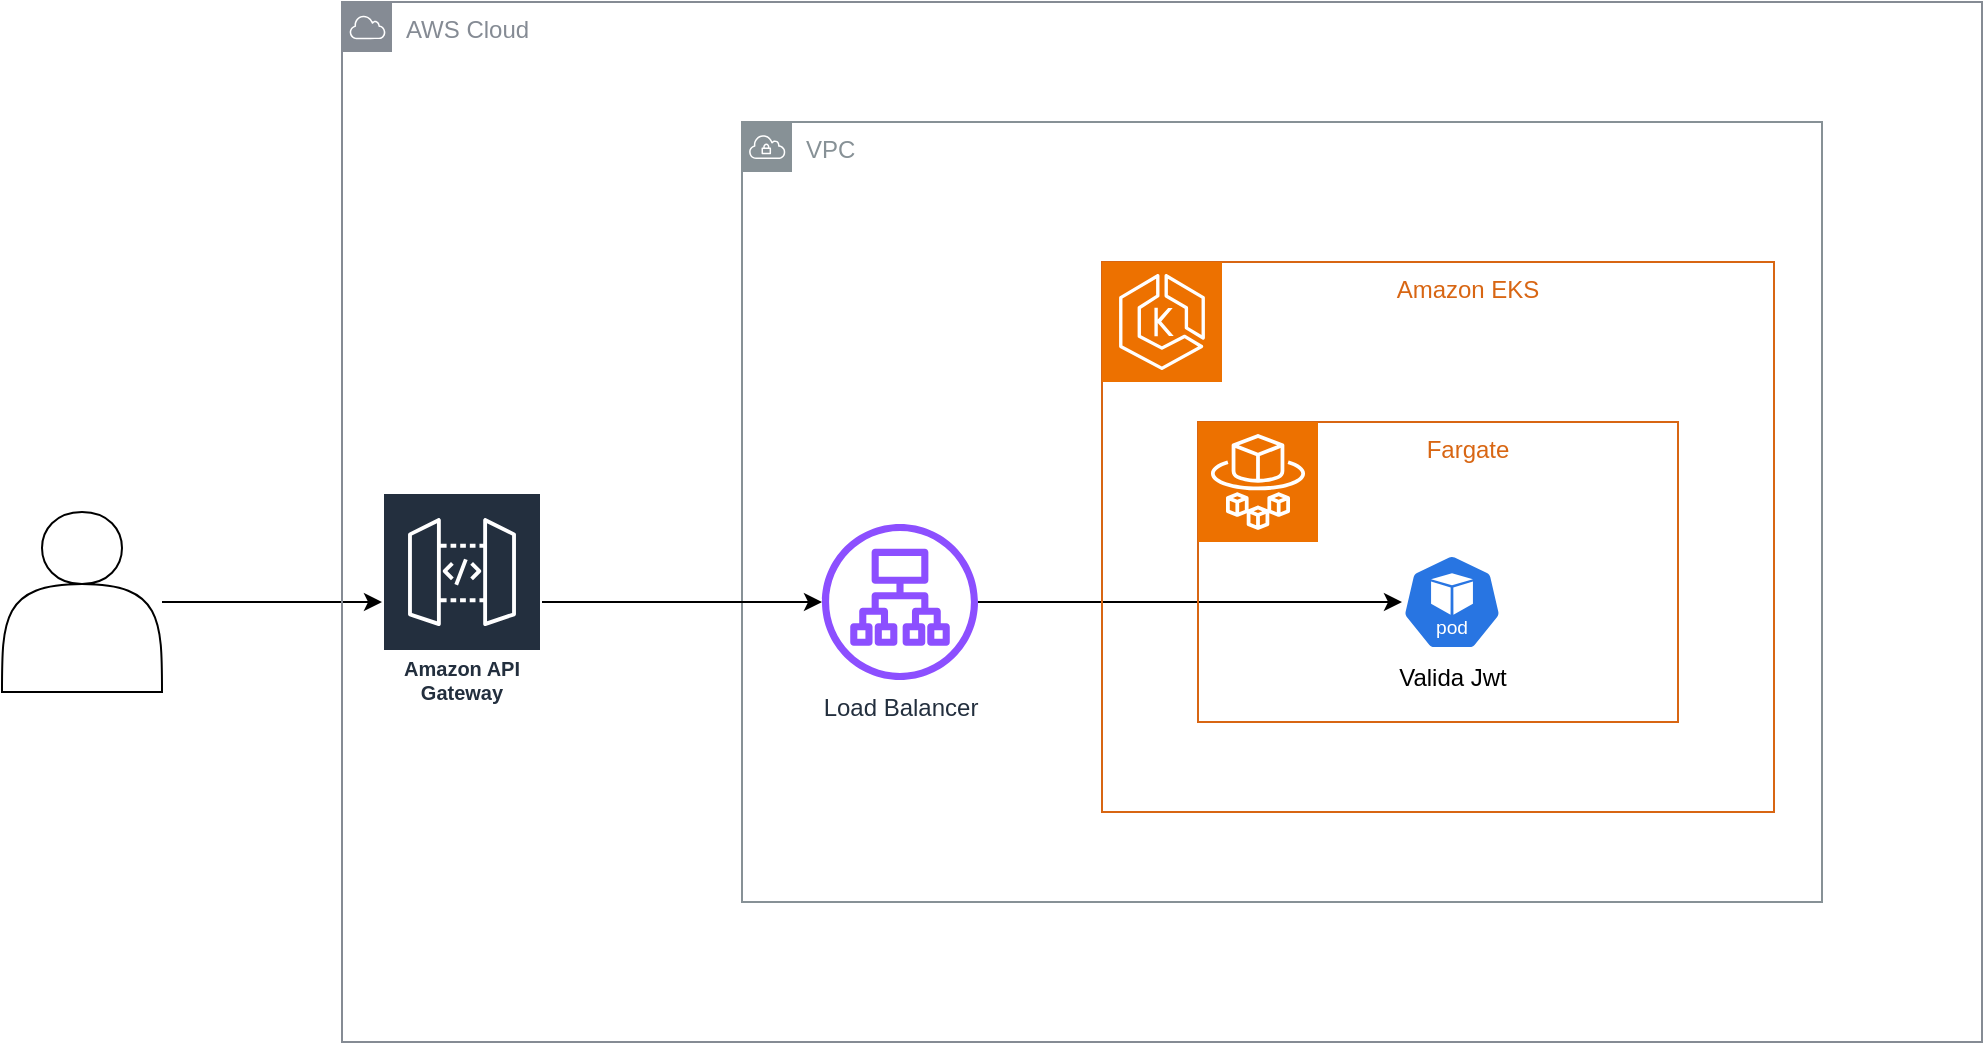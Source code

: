<mxfile version="24.7.16">
  <diagram name="Página-1" id="RGqowtpjtlv5ixk42vXm">
    <mxGraphModel dx="1257" dy="1789" grid="1" gridSize="10" guides="1" tooltips="1" connect="1" arrows="1" fold="1" page="1" pageScale="1" pageWidth="827" pageHeight="1169" math="0" shadow="0">
      <root>
        <mxCell id="0" />
        <mxCell id="1" parent="0" />
        <mxCell id="b5H7RUj6t-GKX7VVi5xL-20" value="VPC" style="sketch=0;outlineConnect=0;gradientColor=none;html=1;whiteSpace=wrap;fontSize=12;fontStyle=0;shape=mxgraph.aws4.group;grIcon=mxgraph.aws4.group_vpc;strokeColor=#879196;fillColor=none;verticalAlign=top;align=left;spacingLeft=30;fontColor=#879196;dashed=0;" vertex="1" parent="1">
          <mxGeometry x="430" y="-40" width="540" height="390" as="geometry" />
        </mxCell>
        <mxCell id="b5H7RUj6t-GKX7VVi5xL-17" style="edgeStyle=orthogonalEdgeStyle;rounded=0;orthogonalLoop=1;jettySize=auto;html=1;" edge="1" parent="1" source="nhMDvSta5a710F3bMiWs-1" target="b5H7RUj6t-GKX7VVi5xL-6">
          <mxGeometry relative="1" as="geometry">
            <mxPoint x="310" y="200" as="targetPoint" />
          </mxGeometry>
        </mxCell>
        <mxCell id="nhMDvSta5a710F3bMiWs-1" value="Amazon API Gateway" style="sketch=0;outlineConnect=0;fontColor=#232F3E;gradientColor=none;strokeColor=#ffffff;fillColor=#232F3E;dashed=0;verticalLabelPosition=middle;verticalAlign=bottom;align=center;html=1;whiteSpace=wrap;fontSize=10;fontStyle=1;spacing=3;shape=mxgraph.aws4.productIcon;prIcon=mxgraph.aws4.api_gateway;" parent="1" vertex="1">
          <mxGeometry x="250" y="145" width="80" height="110" as="geometry" />
        </mxCell>
        <mxCell id="b5H7RUj6t-GKX7VVi5xL-4" style="edgeStyle=orthogonalEdgeStyle;rounded=0;orthogonalLoop=1;jettySize=auto;html=1;" edge="1" parent="1" source="b5H7RUj6t-GKX7VVi5xL-1" target="nhMDvSta5a710F3bMiWs-1">
          <mxGeometry relative="1" as="geometry" />
        </mxCell>
        <mxCell id="b5H7RUj6t-GKX7VVi5xL-1" value="" style="shape=actor;whiteSpace=wrap;html=1;" vertex="1" parent="1">
          <mxGeometry x="60" y="155" width="80" height="90" as="geometry" />
        </mxCell>
        <mxCell id="b5H7RUj6t-GKX7VVi5xL-21" style="edgeStyle=orthogonalEdgeStyle;rounded=0;orthogonalLoop=1;jettySize=auto;html=1;" edge="1" parent="1" source="b5H7RUj6t-GKX7VVi5xL-6" target="b5H7RUj6t-GKX7VVi5xL-16">
          <mxGeometry relative="1" as="geometry" />
        </mxCell>
        <mxCell id="b5H7RUj6t-GKX7VVi5xL-6" value="Load Balancer" style="sketch=0;outlineConnect=0;fontColor=#232F3E;gradientColor=none;fillColor=#8C4FFF;strokeColor=none;dashed=0;verticalLabelPosition=bottom;verticalAlign=top;align=center;html=1;fontSize=12;fontStyle=0;aspect=fixed;pointerEvents=1;shape=mxgraph.aws4.application_load_balancer;" vertex="1" parent="1">
          <mxGeometry x="470" y="161" width="78" height="78" as="geometry" />
        </mxCell>
        <mxCell id="b5H7RUj6t-GKX7VVi5xL-13" value="Amazon EKS" style="points=[[0,0],[0.25,0],[0.5,0],[0.75,0],[1,0],[1,0.25],[1,0.5],[1,0.75],[1,1],[0.75,1],[0.5,1],[0.25,1],[0,1],[0,0.75],[0,0.5],[0,0.25]];outlineConnect=0;gradientColor=none;html=1;whiteSpace=wrap;fontSize=12;fontStyle=0;container=1;pointerEvents=0;collapsible=0;recursiveResize=0;shape=mxgraph.aws4.group;grIcon=mxgraph.aws4.group_ec2_instance_contents;strokeColor=#D86613;fillColor=none;verticalAlign=top;align=center;spacingLeft=30;fontColor=#D86613;dashed=0;" vertex="1" parent="1">
          <mxGeometry x="610" y="30" width="336" height="275" as="geometry" />
        </mxCell>
        <mxCell id="b5H7RUj6t-GKX7VVi5xL-12" value="" style="sketch=0;points=[[0,0,0],[0.25,0,0],[0.5,0,0],[0.75,0,0],[1,0,0],[0,1,0],[0.25,1,0],[0.5,1,0],[0.75,1,0],[1,1,0],[0,0.25,0],[0,0.5,0],[0,0.75,0],[1,0.25,0],[1,0.5,0],[1,0.75,0]];outlineConnect=0;fontColor=#232F3E;fillColor=#ED7100;strokeColor=#ffffff;dashed=0;verticalLabelPosition=bottom;verticalAlign=top;align=center;html=1;fontSize=12;fontStyle=0;aspect=fixed;shape=mxgraph.aws4.resourceIcon;resIcon=mxgraph.aws4.eks;" vertex="1" parent="b5H7RUj6t-GKX7VVi5xL-13">
          <mxGeometry width="60" height="60" as="geometry" />
        </mxCell>
        <mxCell id="b5H7RUj6t-GKX7VVi5xL-14" value="Fargate" style="points=[[0,0],[0.25,0],[0.5,0],[0.75,0],[1,0],[1,0.25],[1,0.5],[1,0.75],[1,1],[0.75,1],[0.5,1],[0.25,1],[0,1],[0,0.75],[0,0.5],[0,0.25]];outlineConnect=0;gradientColor=none;html=1;whiteSpace=wrap;fontSize=12;fontStyle=0;container=1;pointerEvents=0;collapsible=0;recursiveResize=0;shape=mxgraph.aws4.group;grIcon=mxgraph.aws4.group_ec2_instance_contents;strokeColor=#D86613;fillColor=none;verticalAlign=top;align=center;spacingLeft=30;fontColor=#D86613;dashed=0;" vertex="1" parent="b5H7RUj6t-GKX7VVi5xL-13">
          <mxGeometry x="48" y="80" width="240" height="150" as="geometry" />
        </mxCell>
        <mxCell id="b5H7RUj6t-GKX7VVi5xL-10" value="" style="sketch=0;points=[[0,0,0],[0.25,0,0],[0.5,0,0],[0.75,0,0],[1,0,0],[0,1,0],[0.25,1,0],[0.5,1,0],[0.75,1,0],[1,1,0],[0,0.25,0],[0,0.5,0],[0,0.75,0],[1,0.25,0],[1,0.5,0],[1,0.75,0]];outlineConnect=0;fontColor=#232F3E;fillColor=#ED7100;strokeColor=#ffffff;dashed=0;verticalLabelPosition=bottom;verticalAlign=top;align=center;html=1;fontSize=12;fontStyle=0;aspect=fixed;shape=mxgraph.aws4.resourceIcon;resIcon=mxgraph.aws4.fargate;" vertex="1" parent="b5H7RUj6t-GKX7VVi5xL-14">
          <mxGeometry width="60" height="60" as="geometry" />
        </mxCell>
        <mxCell id="b5H7RUj6t-GKX7VVi5xL-16" value="Valida Jwt" style="aspect=fixed;sketch=0;html=1;dashed=0;whitespace=wrap;verticalLabelPosition=bottom;verticalAlign=top;fillColor=#2875E2;strokeColor=#ffffff;points=[[0.005,0.63,0],[0.1,0.2,0],[0.9,0.2,0],[0.5,0,0],[0.995,0.63,0],[0.72,0.99,0],[0.5,1,0],[0.28,0.99,0]];shape=mxgraph.kubernetes.icon2;kubernetesLabel=1;prIcon=pod" vertex="1" parent="b5H7RUj6t-GKX7VVi5xL-14">
          <mxGeometry x="102" y="66" width="50" height="48" as="geometry" />
        </mxCell>
        <mxCell id="b5H7RUj6t-GKX7VVi5xL-23" value="AWS Cloud" style="sketch=0;outlineConnect=0;gradientColor=none;html=1;whiteSpace=wrap;fontSize=12;fontStyle=0;shape=mxgraph.aws4.group;grIcon=mxgraph.aws4.group_aws_cloud;strokeColor=#858B94;fillColor=none;verticalAlign=top;align=left;spacingLeft=30;fontColor=#858B94;dashed=0;" vertex="1" parent="1">
          <mxGeometry x="230" y="-100" width="820" height="520" as="geometry" />
        </mxCell>
      </root>
    </mxGraphModel>
  </diagram>
</mxfile>
